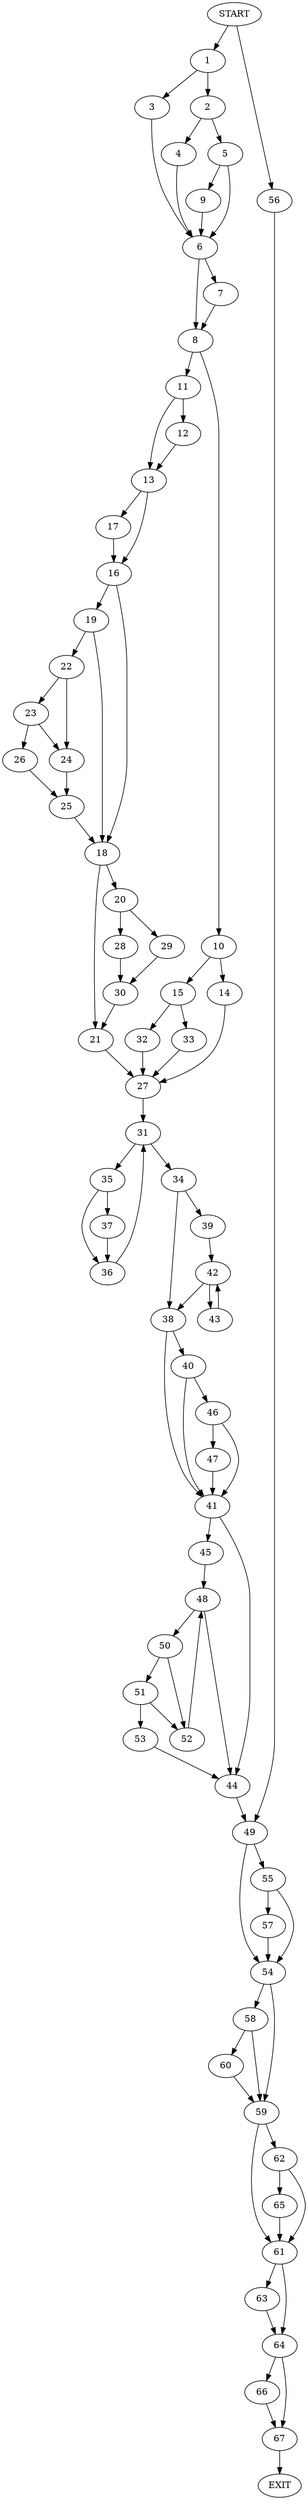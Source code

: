 digraph {
0 [label="START"]
68 [label="EXIT"]
0 -> 1
1 -> 2
1 -> 3
2 -> 4
2 -> 5
3 -> 6
6 -> 7
6 -> 8
4 -> 6
5 -> 6
5 -> 9
9 -> 6
8 -> 10
8 -> 11
7 -> 8
11 -> 12
11 -> 13
10 -> 14
10 -> 15
12 -> 13
13 -> 16
13 -> 17
17 -> 16
16 -> 18
16 -> 19
18 -> 20
18 -> 21
19 -> 22
19 -> 18
22 -> 23
22 -> 24
24 -> 25
23 -> 26
23 -> 24
26 -> 25
25 -> 18
21 -> 27
20 -> 28
20 -> 29
29 -> 30
28 -> 30
30 -> 21
27 -> 31
15 -> 32
15 -> 33
14 -> 27
32 -> 27
33 -> 27
31 -> 34
31 -> 35
35 -> 36
35 -> 37
34 -> 38
34 -> 39
37 -> 36
36 -> 31
38 -> 40
38 -> 41
39 -> 42
42 -> 38
42 -> 43
43 -> 42
41 -> 44
41 -> 45
40 -> 46
40 -> 41
46 -> 47
46 -> 41
47 -> 41
45 -> 48
44 -> 49
48 -> 50
48 -> 44
50 -> 51
50 -> 52
52 -> 48
51 -> 52
51 -> 53
53 -> 44
49 -> 54
49 -> 55
0 -> 56
56 -> 49
55 -> 54
55 -> 57
54 -> 58
54 -> 59
57 -> 54
58 -> 60
58 -> 59
59 -> 61
59 -> 62
60 -> 59
61 -> 63
61 -> 64
62 -> 65
62 -> 61
65 -> 61
64 -> 66
64 -> 67
63 -> 64
66 -> 67
67 -> 68
}
